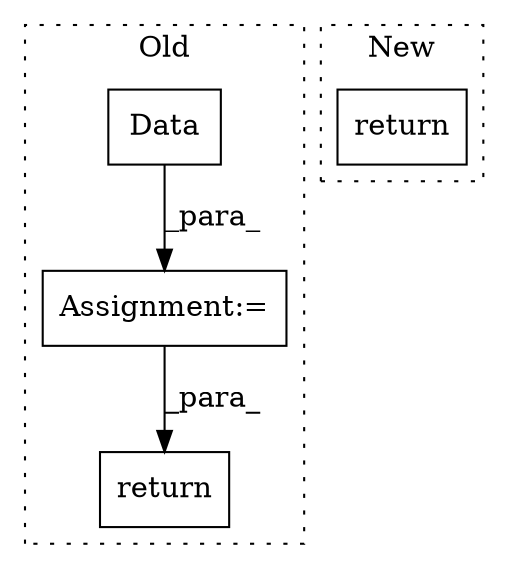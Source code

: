 digraph G {
subgraph cluster0 {
1 [label="Data" a="32" s="1186" l="6" shape="box"];
3 [label="Assignment:=" a="7" s="1185" l="1" shape="box"];
4 [label="return" a="41" s="2369" l="7" shape="box"];
label = "Old";
style="dotted";
}
subgraph cluster1 {
2 [label="return" a="41" s="5110" l="12" shape="box"];
label = "New";
style="dotted";
}
1 -> 3 [label="_para_"];
3 -> 4 [label="_para_"];
}